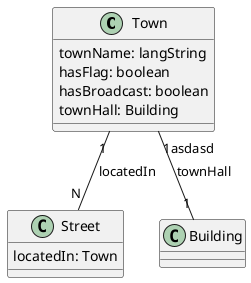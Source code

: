 @startuml

class "Town" as Town {
  townName: langString
  hasFlag: boolean
  hasBroadcast: boolean
  townHall: Building
}

class "Street" as Street {
  locatedIn: Town
}

class "Building" as Building {
}

Town "1" -- "N" Street : locatedIn
Town "1asdasd" -- "1" Building : townHall

@enduml